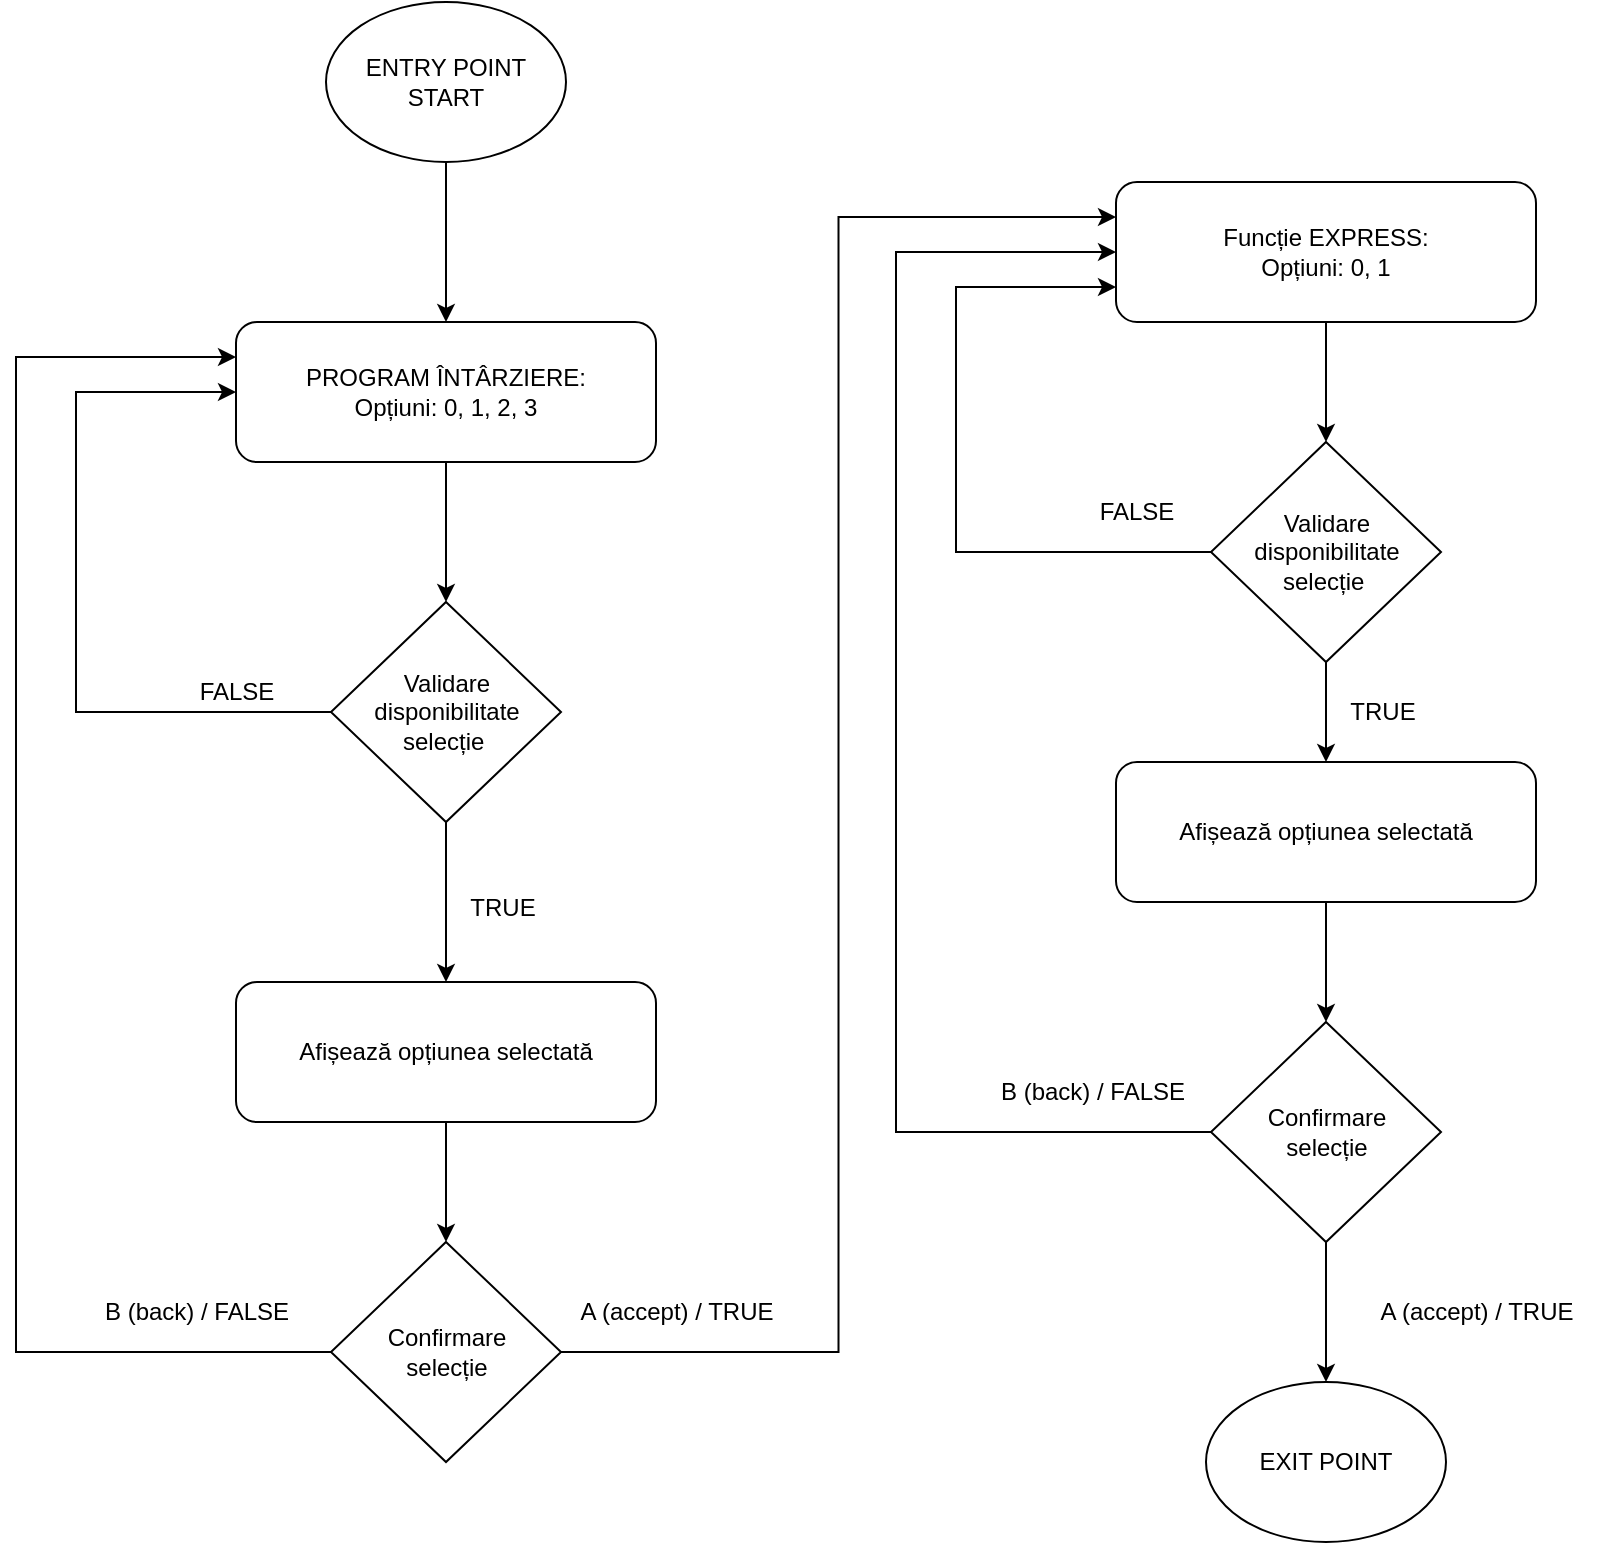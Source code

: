<mxfile version="22.1.2" type="device">
  <diagram name="Page-1" id="74e2e168-ea6b-b213-b513-2b3c1d86103e">
    <mxGraphModel dx="1434" dy="836" grid="1" gridSize="10" guides="1" tooltips="1" connect="1" arrows="1" fold="1" page="1" pageScale="1" pageWidth="1169" pageHeight="827" background="none" math="0" shadow="0">
      <root>
        <mxCell id="0" />
        <mxCell id="1" parent="0" />
        <mxCell id="zknwTCnXktoneY8-zGHY-3" style="edgeStyle=orthogonalEdgeStyle;rounded=0;orthogonalLoop=1;jettySize=auto;html=1;exitX=0.5;exitY=1;exitDx=0;exitDy=0;entryX=0.5;entryY=0;entryDx=0;entryDy=0;" edge="1" parent="1" source="zknwTCnXktoneY8-zGHY-1" target="zknwTCnXktoneY8-zGHY-2">
          <mxGeometry relative="1" as="geometry" />
        </mxCell>
        <mxCell id="zknwTCnXktoneY8-zGHY-1" value="PROGRAM ÎNTÂRZIERE:&lt;br&gt;Opțiuni: 0, 1, 2, 3" style="rounded=1;whiteSpace=wrap;html=1;" vertex="1" parent="1">
          <mxGeometry x="160" y="180" width="210" height="70" as="geometry" />
        </mxCell>
        <mxCell id="zknwTCnXktoneY8-zGHY-8" style="edgeStyle=orthogonalEdgeStyle;rounded=0;orthogonalLoop=1;jettySize=auto;html=1;exitX=0.5;exitY=1;exitDx=0;exitDy=0;entryX=0.5;entryY=0;entryDx=0;entryDy=0;" edge="1" parent="1" source="zknwTCnXktoneY8-zGHY-2" target="zknwTCnXktoneY8-zGHY-7">
          <mxGeometry relative="1" as="geometry" />
        </mxCell>
        <mxCell id="zknwTCnXktoneY8-zGHY-10" style="edgeStyle=orthogonalEdgeStyle;rounded=0;orthogonalLoop=1;jettySize=auto;html=1;exitX=0;exitY=0.5;exitDx=0;exitDy=0;entryX=0;entryY=0.5;entryDx=0;entryDy=0;" edge="1" parent="1" source="zknwTCnXktoneY8-zGHY-2" target="zknwTCnXktoneY8-zGHY-1">
          <mxGeometry relative="1" as="geometry">
            <mxPoint x="80" y="220" as="targetPoint" />
            <Array as="points">
              <mxPoint x="80" y="375" />
              <mxPoint x="80" y="215" />
            </Array>
          </mxGeometry>
        </mxCell>
        <mxCell id="zknwTCnXktoneY8-zGHY-2" value="Validare&lt;br&gt;disponibilitate selecție&amp;nbsp;" style="rhombus;whiteSpace=wrap;html=1;" vertex="1" parent="1">
          <mxGeometry x="207.5" y="320" width="115" height="110" as="geometry" />
        </mxCell>
        <mxCell id="zknwTCnXktoneY8-zGHY-6" style="edgeStyle=orthogonalEdgeStyle;rounded=0;orthogonalLoop=1;jettySize=auto;html=1;exitX=0.5;exitY=1;exitDx=0;exitDy=0;entryX=0.5;entryY=0;entryDx=0;entryDy=0;" edge="1" parent="1" source="zknwTCnXktoneY8-zGHY-4" target="zknwTCnXktoneY8-zGHY-1">
          <mxGeometry relative="1" as="geometry" />
        </mxCell>
        <mxCell id="zknwTCnXktoneY8-zGHY-4" value="ENTRY POINT&lt;br&gt;START" style="ellipse;whiteSpace=wrap;html=1;" vertex="1" parent="1">
          <mxGeometry x="205" y="20" width="120" height="80" as="geometry" />
        </mxCell>
        <mxCell id="zknwTCnXktoneY8-zGHY-13" style="edgeStyle=orthogonalEdgeStyle;rounded=0;orthogonalLoop=1;jettySize=auto;html=1;exitX=0.5;exitY=1;exitDx=0;exitDy=0;entryX=0.5;entryY=0;entryDx=0;entryDy=0;" edge="1" parent="1" source="zknwTCnXktoneY8-zGHY-7" target="zknwTCnXktoneY8-zGHY-12">
          <mxGeometry relative="1" as="geometry" />
        </mxCell>
        <mxCell id="zknwTCnXktoneY8-zGHY-7" value="Afișează opțiunea selectată" style="rounded=1;whiteSpace=wrap;html=1;" vertex="1" parent="1">
          <mxGeometry x="160" y="510" width="210" height="70" as="geometry" />
        </mxCell>
        <mxCell id="zknwTCnXktoneY8-zGHY-9" value="TRUE" style="text;html=1;align=center;verticalAlign=middle;resizable=0;points=[];autosize=1;strokeColor=none;fillColor=none;" vertex="1" parent="1">
          <mxGeometry x="262.5" y="458" width="60" height="30" as="geometry" />
        </mxCell>
        <mxCell id="zknwTCnXktoneY8-zGHY-11" value="FALSE" style="text;html=1;align=center;verticalAlign=middle;resizable=0;points=[];autosize=1;strokeColor=none;fillColor=none;" vertex="1" parent="1">
          <mxGeometry x="130" y="350" width="60" height="30" as="geometry" />
        </mxCell>
        <mxCell id="zknwTCnXktoneY8-zGHY-16" style="edgeStyle=orthogonalEdgeStyle;rounded=0;orthogonalLoop=1;jettySize=auto;html=1;exitX=0;exitY=0.5;exitDx=0;exitDy=0;entryX=0;entryY=0.25;entryDx=0;entryDy=0;" edge="1" parent="1" source="zknwTCnXktoneY8-zGHY-12" target="zknwTCnXktoneY8-zGHY-1">
          <mxGeometry relative="1" as="geometry">
            <Array as="points">
              <mxPoint x="50" y="695" />
              <mxPoint x="50" y="198" />
            </Array>
          </mxGeometry>
        </mxCell>
        <mxCell id="zknwTCnXktoneY8-zGHY-29" style="edgeStyle=orthogonalEdgeStyle;rounded=0;orthogonalLoop=1;jettySize=auto;html=1;exitX=1;exitY=0.5;exitDx=0;exitDy=0;entryX=0;entryY=0.25;entryDx=0;entryDy=0;" edge="1" parent="1" source="zknwTCnXktoneY8-zGHY-12" target="zknwTCnXktoneY8-zGHY-14">
          <mxGeometry relative="1" as="geometry" />
        </mxCell>
        <mxCell id="zknwTCnXktoneY8-zGHY-12" value="Confirmare&lt;br&gt;selecție" style="rhombus;whiteSpace=wrap;html=1;" vertex="1" parent="1">
          <mxGeometry x="207.5" y="640" width="115" height="110" as="geometry" />
        </mxCell>
        <mxCell id="zknwTCnXktoneY8-zGHY-20" style="edgeStyle=orthogonalEdgeStyle;rounded=0;orthogonalLoop=1;jettySize=auto;html=1;exitX=0.5;exitY=1;exitDx=0;exitDy=0;entryX=0.5;entryY=0;entryDx=0;entryDy=0;" edge="1" parent="1" source="zknwTCnXktoneY8-zGHY-14" target="zknwTCnXktoneY8-zGHY-19">
          <mxGeometry relative="1" as="geometry" />
        </mxCell>
        <mxCell id="zknwTCnXktoneY8-zGHY-14" value="Funcție EXPRESS:&lt;br&gt;Opțiuni: 0, 1" style="rounded=1;whiteSpace=wrap;html=1;" vertex="1" parent="1">
          <mxGeometry x="600" y="110" width="210" height="70" as="geometry" />
        </mxCell>
        <mxCell id="zknwTCnXktoneY8-zGHY-17" value="A (accept) / TRUE" style="text;html=1;align=center;verticalAlign=middle;resizable=0;points=[];autosize=1;strokeColor=none;fillColor=none;" vertex="1" parent="1">
          <mxGeometry x="320" y="660" width="120" height="30" as="geometry" />
        </mxCell>
        <mxCell id="zknwTCnXktoneY8-zGHY-18" value="B (back) / FALSE" style="text;html=1;align=center;verticalAlign=middle;resizable=0;points=[];autosize=1;strokeColor=none;fillColor=none;" vertex="1" parent="1">
          <mxGeometry x="80" y="660" width="120" height="30" as="geometry" />
        </mxCell>
        <mxCell id="zknwTCnXktoneY8-zGHY-21" style="edgeStyle=orthogonalEdgeStyle;rounded=0;orthogonalLoop=1;jettySize=auto;html=1;exitX=0;exitY=0.5;exitDx=0;exitDy=0;entryX=0;entryY=0.75;entryDx=0;entryDy=0;" edge="1" parent="1" source="zknwTCnXktoneY8-zGHY-19" target="zknwTCnXktoneY8-zGHY-14">
          <mxGeometry relative="1" as="geometry">
            <Array as="points">
              <mxPoint x="520" y="295" />
              <mxPoint x="520" y="163" />
            </Array>
          </mxGeometry>
        </mxCell>
        <mxCell id="zknwTCnXktoneY8-zGHY-25" style="edgeStyle=orthogonalEdgeStyle;rounded=0;orthogonalLoop=1;jettySize=auto;html=1;exitX=0.5;exitY=1;exitDx=0;exitDy=0;entryX=0.5;entryY=0;entryDx=0;entryDy=0;" edge="1" parent="1" source="zknwTCnXktoneY8-zGHY-19" target="zknwTCnXktoneY8-zGHY-24">
          <mxGeometry relative="1" as="geometry" />
        </mxCell>
        <mxCell id="zknwTCnXktoneY8-zGHY-19" value="Validare&lt;br&gt;disponibilitate selecție&amp;nbsp;" style="rhombus;whiteSpace=wrap;html=1;" vertex="1" parent="1">
          <mxGeometry x="647.5" y="240" width="115" height="110" as="geometry" />
        </mxCell>
        <mxCell id="zknwTCnXktoneY8-zGHY-22" value="FALSE" style="text;html=1;align=center;verticalAlign=middle;resizable=0;points=[];autosize=1;strokeColor=none;fillColor=none;" vertex="1" parent="1">
          <mxGeometry x="580" y="260" width="60" height="30" as="geometry" />
        </mxCell>
        <mxCell id="zknwTCnXktoneY8-zGHY-23" value="TRUE" style="text;html=1;align=center;verticalAlign=middle;resizable=0;points=[];autosize=1;strokeColor=none;fillColor=none;" vertex="1" parent="1">
          <mxGeometry x="702.5" y="360" width="60" height="30" as="geometry" />
        </mxCell>
        <mxCell id="zknwTCnXktoneY8-zGHY-27" style="edgeStyle=orthogonalEdgeStyle;rounded=0;orthogonalLoop=1;jettySize=auto;html=1;exitX=0.5;exitY=1;exitDx=0;exitDy=0;entryX=0.5;entryY=0;entryDx=0;entryDy=0;" edge="1" parent="1" source="zknwTCnXktoneY8-zGHY-24" target="zknwTCnXktoneY8-zGHY-26">
          <mxGeometry relative="1" as="geometry" />
        </mxCell>
        <mxCell id="zknwTCnXktoneY8-zGHY-24" value="Afișează opțiunea selectată" style="rounded=1;whiteSpace=wrap;html=1;" vertex="1" parent="1">
          <mxGeometry x="600" y="400" width="210" height="70" as="geometry" />
        </mxCell>
        <mxCell id="zknwTCnXktoneY8-zGHY-28" style="edgeStyle=orthogonalEdgeStyle;rounded=0;orthogonalLoop=1;jettySize=auto;html=1;exitX=0;exitY=0.5;exitDx=0;exitDy=0;entryX=0;entryY=0.5;entryDx=0;entryDy=0;" edge="1" parent="1" source="zknwTCnXktoneY8-zGHY-26" target="zknwTCnXktoneY8-zGHY-14">
          <mxGeometry relative="1" as="geometry">
            <Array as="points">
              <mxPoint x="490" y="585" />
              <mxPoint x="490" y="145" />
            </Array>
          </mxGeometry>
        </mxCell>
        <mxCell id="zknwTCnXktoneY8-zGHY-32" style="edgeStyle=orthogonalEdgeStyle;rounded=0;orthogonalLoop=1;jettySize=auto;html=1;exitX=0.5;exitY=1;exitDx=0;exitDy=0;entryX=0.5;entryY=0;entryDx=0;entryDy=0;" edge="1" parent="1" source="zknwTCnXktoneY8-zGHY-26" target="zknwTCnXktoneY8-zGHY-31">
          <mxGeometry relative="1" as="geometry" />
        </mxCell>
        <mxCell id="zknwTCnXktoneY8-zGHY-26" value="Confirmare&lt;br&gt;selecție" style="rhombus;whiteSpace=wrap;html=1;" vertex="1" parent="1">
          <mxGeometry x="647.5" y="530" width="115" height="110" as="geometry" />
        </mxCell>
        <mxCell id="zknwTCnXktoneY8-zGHY-30" value="B (back) / FALSE" style="text;html=1;align=center;verticalAlign=middle;resizable=0;points=[];autosize=1;strokeColor=none;fillColor=none;" vertex="1" parent="1">
          <mxGeometry x="527.5" y="550" width="120" height="30" as="geometry" />
        </mxCell>
        <mxCell id="zknwTCnXktoneY8-zGHY-31" value="EXIT POINT" style="ellipse;whiteSpace=wrap;html=1;" vertex="1" parent="1">
          <mxGeometry x="645" y="710" width="120" height="80" as="geometry" />
        </mxCell>
        <mxCell id="zknwTCnXktoneY8-zGHY-33" value="A (accept) / TRUE" style="text;html=1;align=center;verticalAlign=middle;resizable=0;points=[];autosize=1;strokeColor=none;fillColor=none;" vertex="1" parent="1">
          <mxGeometry x="720" y="660" width="120" height="30" as="geometry" />
        </mxCell>
      </root>
    </mxGraphModel>
  </diagram>
</mxfile>
